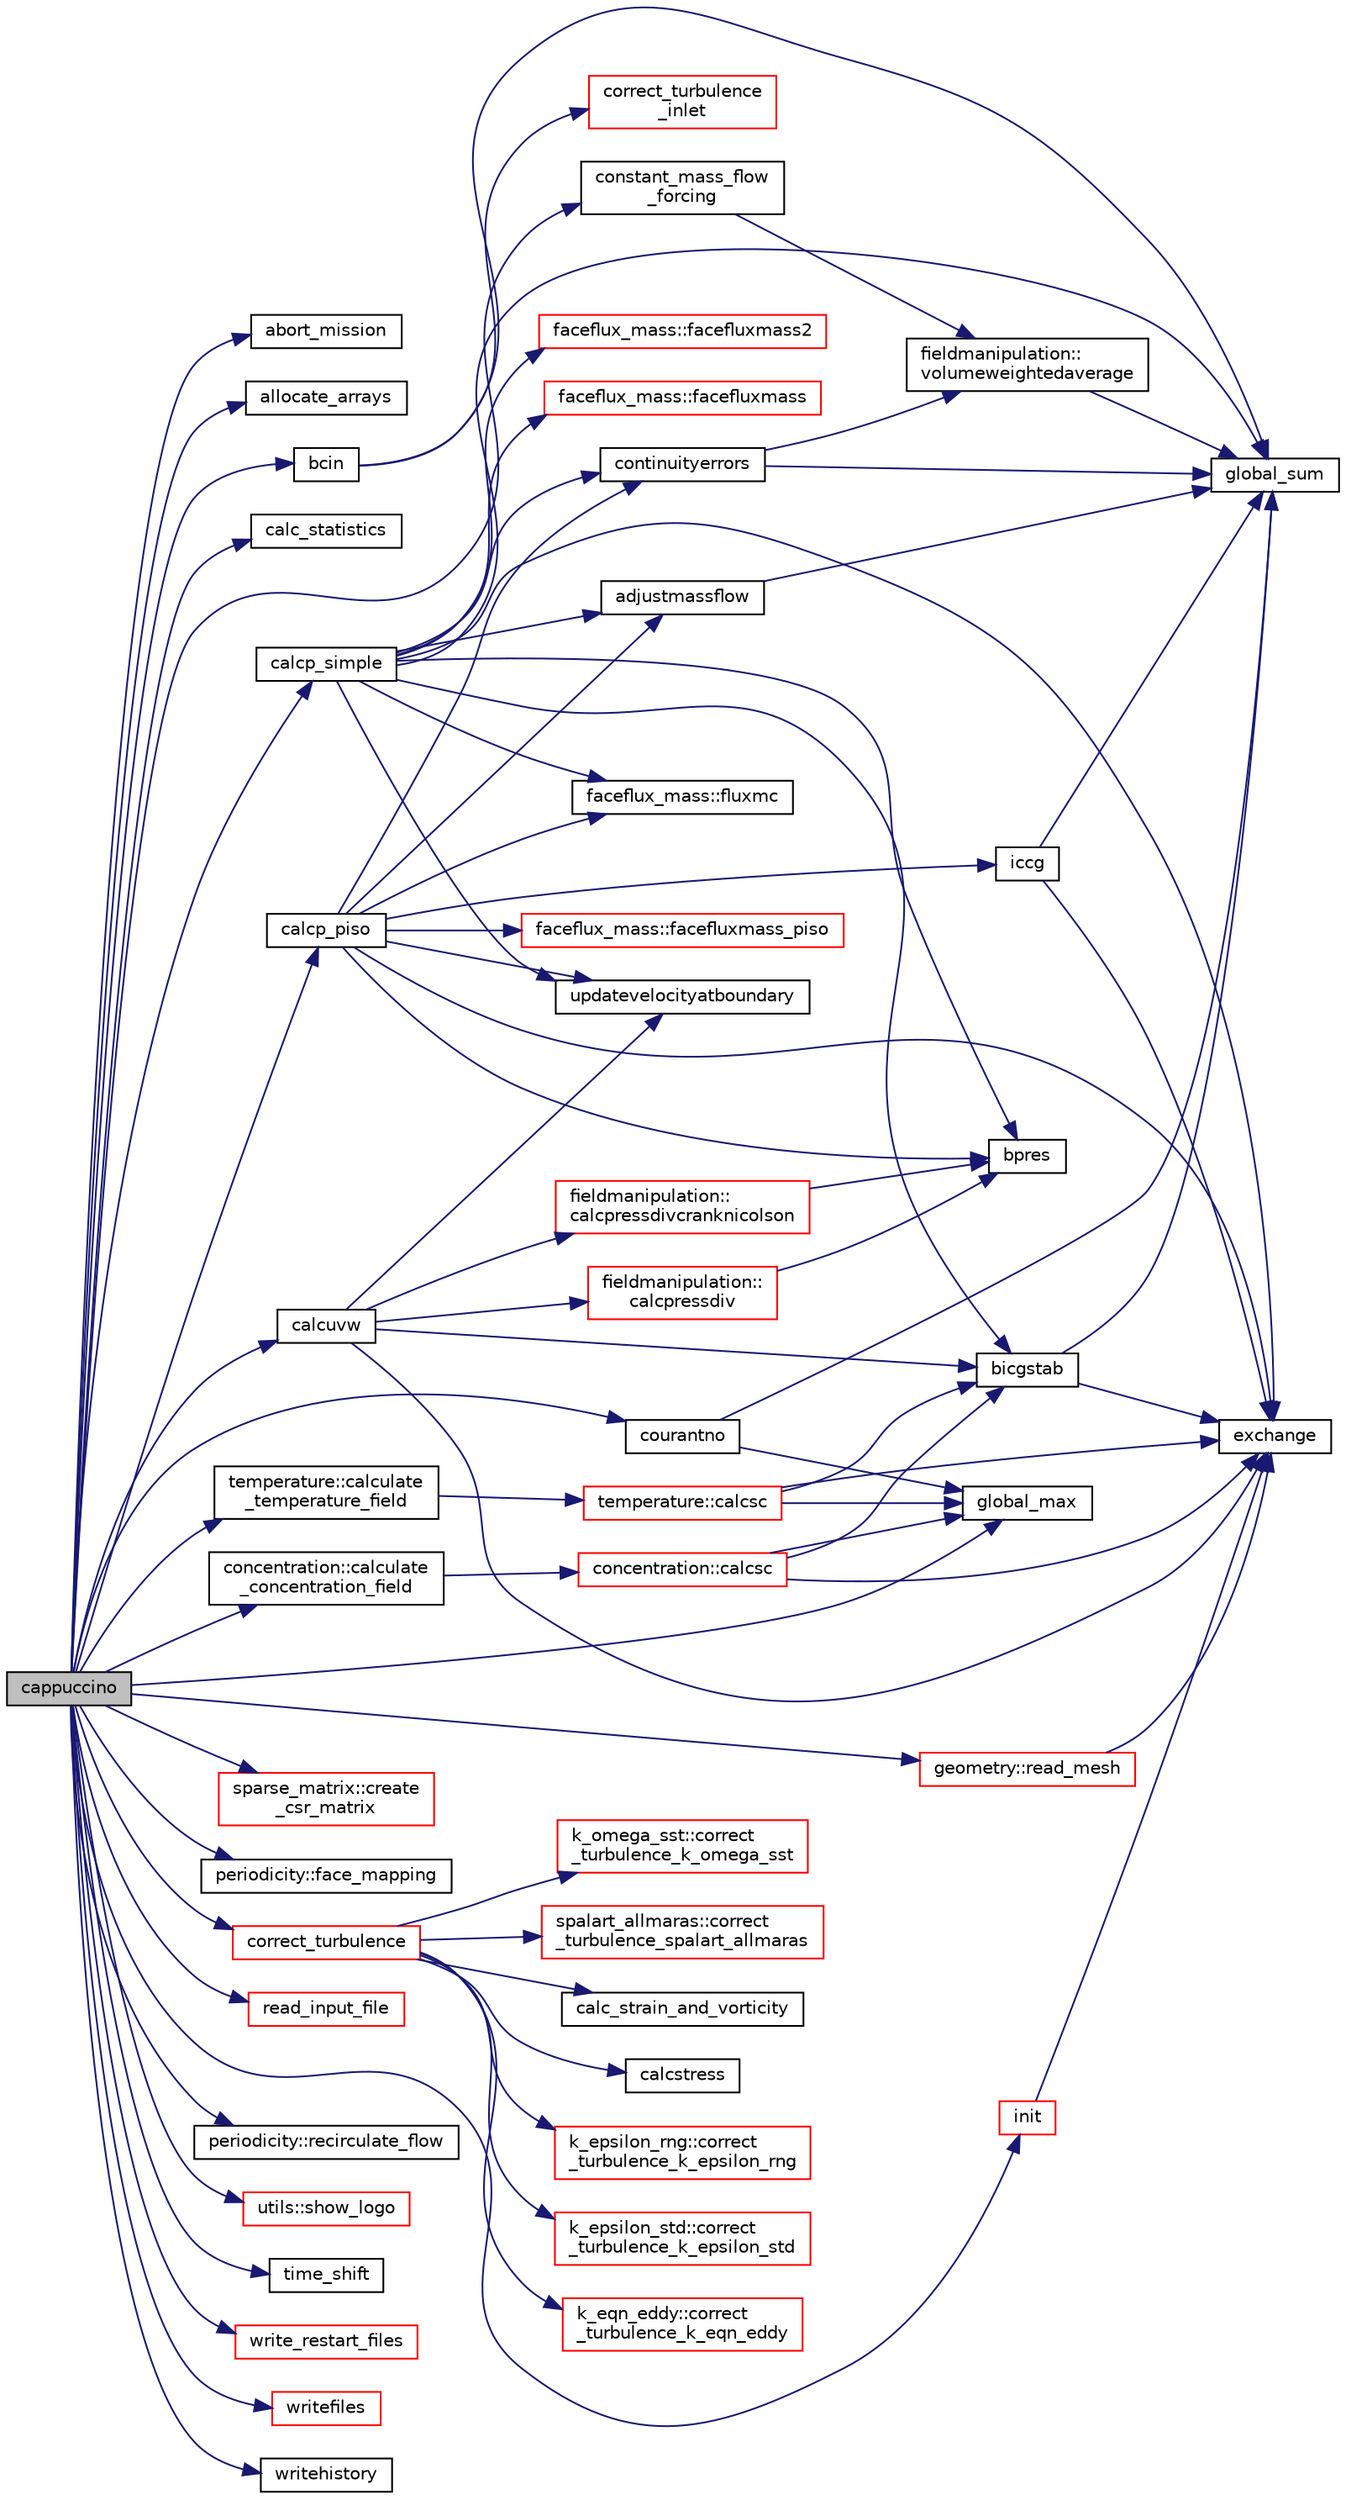 digraph "cappuccino"
{
 // LATEX_PDF_SIZE
  edge [fontname="Helvetica",fontsize="10",labelfontname="Helvetica",labelfontsize="10"];
  node [fontname="Helvetica",fontsize="10",shape=record];
  rankdir="LR";
  Node1 [label="cappuccino",height=0.2,width=0.4,color="black", fillcolor="grey75", style="filled", fontcolor="black",tooltip=" "];
  Node1 -> Node2 [color="midnightblue",fontsize="10",style="solid",fontname="Helvetica"];
  Node2 [label="abort_mission",height=0.2,width=0.4,color="black", fillcolor="white", style="filled",URL="$abort__mission__mpi_8f90.html#ad685212c582939cb154e46ca7bcd46a2",tooltip=" "];
  Node1 -> Node3 [color="midnightblue",fontsize="10",style="solid",fontname="Helvetica"];
  Node3 [label="allocate_arrays",height=0.2,width=0.4,color="black", fillcolor="white", style="filled",URL="$allocate_8f90.html#a486bae2289e6e28e652b41555030d3e6",tooltip=" "];
  Node1 -> Node4 [color="midnightblue",fontsize="10",style="solid",fontname="Helvetica"];
  Node4 [label="bcin",height=0.2,width=0.4,color="black", fillcolor="white", style="filled",URL="$bcin_8f90.html#ab684c0ecdb42e468c7e066d8ef85d416",tooltip=" "];
  Node4 -> Node5 [color="midnightblue",fontsize="10",style="solid",fontname="Helvetica"];
  Node5 [label="correct_turbulence\l_inlet",height=0.2,width=0.4,color="red", fillcolor="white", style="filled",URL="$correct__turbulence__inlet_8f90.html#ab421a436686cbfcb113a265b2f852821",tooltip=" "];
  Node4 -> Node13 [color="midnightblue",fontsize="10",style="solid",fontname="Helvetica"];
  Node13 [label="global_sum",height=0.2,width=0.4,color="black", fillcolor="white", style="filled",URL="$global__sum__mpi_8f90.html#a58e0607c82def5e112fdf461f29d2d9f",tooltip=" "];
  Node1 -> Node14 [color="midnightblue",fontsize="10",style="solid",fontname="Helvetica"];
  Node14 [label="calc_statistics",height=0.2,width=0.4,color="black", fillcolor="white", style="filled",URL="$calc__statistics_8f90.html#aae5c704c945223bca26124af907001a8",tooltip=" "];
  Node1 -> Node15 [color="midnightblue",fontsize="10",style="solid",fontname="Helvetica"];
  Node15 [label="calcp_piso",height=0.2,width=0.4,color="black", fillcolor="white", style="filled",URL="$calcp__piso_8f90.html#adb2affe2a3a042fd12b30e0d0a84f4aa",tooltip=" "];
  Node15 -> Node16 [color="midnightblue",fontsize="10",style="solid",fontname="Helvetica"];
  Node16 [label="adjustmassflow",height=0.2,width=0.4,color="black", fillcolor="white", style="filled",URL="$adjustMassFlow_8f90.html#a0134627d1dd26c494025f2b66c15a393",tooltip=" "];
  Node16 -> Node13 [color="midnightblue",fontsize="10",style="solid",fontname="Helvetica"];
  Node15 -> Node17 [color="midnightblue",fontsize="10",style="solid",fontname="Helvetica"];
  Node17 [label="bpres",height=0.2,width=0.4,color="black", fillcolor="white", style="filled",URL="$bpres_8f90.html#aee3bc6cde7646e9ea733a9b2c440e93a",tooltip=" "];
  Node15 -> Node18 [color="midnightblue",fontsize="10",style="solid",fontname="Helvetica"];
  Node18 [label="continuityerrors",height=0.2,width=0.4,color="black", fillcolor="white", style="filled",URL="$continuityErrors_8f90.html#ab3f90391ac7ad523a4231cb78ded3dc9",tooltip=" "];
  Node18 -> Node13 [color="midnightblue",fontsize="10",style="solid",fontname="Helvetica"];
  Node18 -> Node19 [color="midnightblue",fontsize="10",style="solid",fontname="Helvetica"];
  Node19 [label="fieldmanipulation::\lvolumeweightedaverage",height=0.2,width=0.4,color="black", fillcolor="white", style="filled",URL="$namespacefieldmanipulation.html#a0bdf9e1dcd8cee01d2a1f90bb96a1583",tooltip=" "];
  Node19 -> Node13 [color="midnightblue",fontsize="10",style="solid",fontname="Helvetica"];
  Node15 -> Node20 [color="midnightblue",fontsize="10",style="solid",fontname="Helvetica"];
  Node20 [label="exchange",height=0.2,width=0.4,color="black", fillcolor="white", style="filled",URL="$exchange_8f90.html#a5fc820a1936a17b779afe691729f2e84",tooltip=" "];
  Node15 -> Node21 [color="midnightblue",fontsize="10",style="solid",fontname="Helvetica"];
  Node21 [label="faceflux_mass::facefluxmass_piso",height=0.2,width=0.4,color="red", fillcolor="white", style="filled",URL="$namespacefaceflux__mass.html#ae73f110c08fa18ca7bb48808f22781a3",tooltip=" "];
  Node15 -> Node30 [color="midnightblue",fontsize="10",style="solid",fontname="Helvetica"];
  Node30 [label="faceflux_mass::fluxmc",height=0.2,width=0.4,color="black", fillcolor="white", style="filled",URL="$namespacefaceflux__mass.html#a10e4d5e3230667bd512b3dbea8eba78b",tooltip=" "];
  Node15 -> Node31 [color="midnightblue",fontsize="10",style="solid",fontname="Helvetica"];
  Node31 [label="iccg",height=0.2,width=0.4,color="black", fillcolor="white", style="filled",URL="$iccg_8f90.html#a27d08a378d93281292c1a4031223563a",tooltip=" "];
  Node31 -> Node20 [color="midnightblue",fontsize="10",style="solid",fontname="Helvetica"];
  Node31 -> Node13 [color="midnightblue",fontsize="10",style="solid",fontname="Helvetica"];
  Node15 -> Node32 [color="midnightblue",fontsize="10",style="solid",fontname="Helvetica"];
  Node32 [label="updatevelocityatboundary",height=0.2,width=0.4,color="black", fillcolor="white", style="filled",URL="$updateVelocityAtBoundary_8f90.html#a49a2c6a521b64b63f8bcc51162791ab3",tooltip=" "];
  Node1 -> Node33 [color="midnightblue",fontsize="10",style="solid",fontname="Helvetica"];
  Node33 [label="calcp_simple",height=0.2,width=0.4,color="black", fillcolor="white", style="filled",URL="$calcp__simple_8f90.html#a6ca655f5a3a3884d028dd1a2a928ec58",tooltip=" "];
  Node33 -> Node16 [color="midnightblue",fontsize="10",style="solid",fontname="Helvetica"];
  Node33 -> Node34 [color="midnightblue",fontsize="10",style="solid",fontname="Helvetica"];
  Node34 [label="bicgstab",height=0.2,width=0.4,color="black", fillcolor="white", style="filled",URL="$bicgstab_8f90.html#aced1c5bc8683ea5e84054decb03ceaf4",tooltip=" "];
  Node34 -> Node20 [color="midnightblue",fontsize="10",style="solid",fontname="Helvetica"];
  Node34 -> Node13 [color="midnightblue",fontsize="10",style="solid",fontname="Helvetica"];
  Node33 -> Node17 [color="midnightblue",fontsize="10",style="solid",fontname="Helvetica"];
  Node33 -> Node18 [color="midnightblue",fontsize="10",style="solid",fontname="Helvetica"];
  Node33 -> Node20 [color="midnightblue",fontsize="10",style="solid",fontname="Helvetica"];
  Node33 -> Node35 [color="midnightblue",fontsize="10",style="solid",fontname="Helvetica"];
  Node35 [label="faceflux_mass::facefluxmass",height=0.2,width=0.4,color="red", fillcolor="white", style="filled",URL="$namespacefaceflux__mass.html#adbb67f102fcdca57912e60bf8eaf75a4",tooltip=" "];
  Node33 -> Node36 [color="midnightblue",fontsize="10",style="solid",fontname="Helvetica"];
  Node36 [label="faceflux_mass::facefluxmass2",height=0.2,width=0.4,color="red", fillcolor="white", style="filled",URL="$namespacefaceflux__mass.html#af0a6454f25b95c4c5586c8a25b31b073",tooltip=" "];
  Node33 -> Node30 [color="midnightblue",fontsize="10",style="solid",fontname="Helvetica"];
  Node33 -> Node13 [color="midnightblue",fontsize="10",style="solid",fontname="Helvetica"];
  Node33 -> Node32 [color="midnightblue",fontsize="10",style="solid",fontname="Helvetica"];
  Node1 -> Node37 [color="midnightblue",fontsize="10",style="solid",fontname="Helvetica"];
  Node37 [label="concentration::calculate\l_concentration_field",height=0.2,width=0.4,color="black", fillcolor="white", style="filled",URL="$namespaceconcentration.html#af2d433f438fa0b1f7ced09669de3f367",tooltip=" "];
  Node37 -> Node38 [color="midnightblue",fontsize="10",style="solid",fontname="Helvetica"];
  Node38 [label="concentration::calcsc",height=0.2,width=0.4,color="red", fillcolor="white", style="filled",URL="$namespaceconcentration.html#aeaccaf796f91761fea54318665fd2910",tooltip=" "];
  Node38 -> Node34 [color="midnightblue",fontsize="10",style="solid",fontname="Helvetica"];
  Node38 -> Node20 [color="midnightblue",fontsize="10",style="solid",fontname="Helvetica"];
  Node38 -> Node39 [color="midnightblue",fontsize="10",style="solid",fontname="Helvetica"];
  Node39 [label="global_max",height=0.2,width=0.4,color="black", fillcolor="white", style="filled",URL="$global__max__mpi_8f90.html#a3969dba31b39f0efc28bf16a22bb0f63",tooltip=" "];
  Node1 -> Node41 [color="midnightblue",fontsize="10",style="solid",fontname="Helvetica"];
  Node41 [label="temperature::calculate\l_temperature_field",height=0.2,width=0.4,color="black", fillcolor="white", style="filled",URL="$namespacetemperature.html#a63a44fbd7f245c07f00df802d6dba45a",tooltip=" "];
  Node41 -> Node42 [color="midnightblue",fontsize="10",style="solid",fontname="Helvetica"];
  Node42 [label="temperature::calcsc",height=0.2,width=0.4,color="red", fillcolor="white", style="filled",URL="$namespacetemperature.html#ae699ff2a8a2717c5e768130acab477c5",tooltip=" "];
  Node42 -> Node34 [color="midnightblue",fontsize="10",style="solid",fontname="Helvetica"];
  Node42 -> Node20 [color="midnightblue",fontsize="10",style="solid",fontname="Helvetica"];
  Node42 -> Node39 [color="midnightblue",fontsize="10",style="solid",fontname="Helvetica"];
  Node1 -> Node47 [color="midnightblue",fontsize="10",style="solid",fontname="Helvetica"];
  Node47 [label="calcuvw",height=0.2,width=0.4,color="black", fillcolor="white", style="filled",URL="$calcuvw_8f90.html#a6d1c29e7792c1bc9bc6e7a756fffc207",tooltip=" "];
  Node47 -> Node34 [color="midnightblue",fontsize="10",style="solid",fontname="Helvetica"];
  Node47 -> Node48 [color="midnightblue",fontsize="10",style="solid",fontname="Helvetica"];
  Node48 [label="fieldmanipulation::\lcalcpressdiv",height=0.2,width=0.4,color="red", fillcolor="white", style="filled",URL="$namespacefieldmanipulation.html#ad3594b987621ee1b66dc23373cba6482",tooltip=" "];
  Node48 -> Node17 [color="midnightblue",fontsize="10",style="solid",fontname="Helvetica"];
  Node47 -> Node51 [color="midnightblue",fontsize="10",style="solid",fontname="Helvetica"];
  Node51 [label="fieldmanipulation::\lcalcpressdivcranknicolson",height=0.2,width=0.4,color="red", fillcolor="white", style="filled",URL="$namespacefieldmanipulation.html#ab2ca30861804cbd0c5f20a61e84a9b3a",tooltip=" "];
  Node51 -> Node17 [color="midnightblue",fontsize="10",style="solid",fontname="Helvetica"];
  Node47 -> Node20 [color="midnightblue",fontsize="10",style="solid",fontname="Helvetica"];
  Node47 -> Node32 [color="midnightblue",fontsize="10",style="solid",fontname="Helvetica"];
  Node1 -> Node52 [color="midnightblue",fontsize="10",style="solid",fontname="Helvetica"];
  Node52 [label="constant_mass_flow\l_forcing",height=0.2,width=0.4,color="black", fillcolor="white", style="filled",URL="$constant__mass__flow__forcing_8f90.html#a664c51dab4d7ca5abb54eea829ffd58f",tooltip=" "];
  Node52 -> Node19 [color="midnightblue",fontsize="10",style="solid",fontname="Helvetica"];
  Node1 -> Node53 [color="midnightblue",fontsize="10",style="solid",fontname="Helvetica"];
  Node53 [label="correct_turbulence",height=0.2,width=0.4,color="red", fillcolor="white", style="filled",URL="$correct__turbulence_8f90.html#a5b8066eaa725fea04eb340940adcbf72",tooltip=" "];
  Node53 -> Node54 [color="midnightblue",fontsize="10",style="solid",fontname="Helvetica"];
  Node54 [label="calc_strain_and_vorticity",height=0.2,width=0.4,color="black", fillcolor="white", style="filled",URL="$calc__strain__and__vorticity_8f90.html#a31743d1a0a6eda7d89feba85ea2e1f77",tooltip=" "];
  Node53 -> Node55 [color="midnightblue",fontsize="10",style="solid",fontname="Helvetica"];
  Node55 [label="calcstress",height=0.2,width=0.4,color="black", fillcolor="white", style="filled",URL="$calcstress_8f90.html#ad199fb205d3f0a6ad18967f67f992b67",tooltip=" "];
  Node53 -> Node56 [color="midnightblue",fontsize="10",style="solid",fontname="Helvetica"];
  Node56 [label="k_epsilon_rng::correct\l_turbulence_k_epsilon_rng",height=0.2,width=0.4,color="red", fillcolor="white", style="filled",URL="$namespacek__epsilon__rng.html#aead60a1e254021f3eccd9fd8a7b74352",tooltip=" "];
  Node53 -> Node60 [color="midnightblue",fontsize="10",style="solid",fontname="Helvetica"];
  Node60 [label="k_epsilon_std::correct\l_turbulence_k_epsilon_std",height=0.2,width=0.4,color="red", fillcolor="white", style="filled",URL="$namespacek__epsilon__std.html#aba071419bae84ce7a551ad2786481333",tooltip=" "];
  Node53 -> Node63 [color="midnightblue",fontsize="10",style="solid",fontname="Helvetica"];
  Node63 [label="k_eqn_eddy::correct\l_turbulence_k_eqn_eddy",height=0.2,width=0.4,color="red", fillcolor="white", style="filled",URL="$namespacek__eqn__eddy.html#a3f14479c8d34070706c89a9438de6ac1",tooltip=" "];
  Node53 -> Node66 [color="midnightblue",fontsize="10",style="solid",fontname="Helvetica"];
  Node66 [label="k_omega_sst::correct\l_turbulence_k_omega_sst",height=0.2,width=0.4,color="red", fillcolor="white", style="filled",URL="$namespacek__omega__sst.html#ada04287ba03e5bcd1e2513c5a1fb6f42",tooltip=" "];
  Node53 -> Node69 [color="midnightblue",fontsize="10",style="solid",fontname="Helvetica"];
  Node69 [label="spalart_allmaras::correct\l_turbulence_spalart_allmaras",height=0.2,width=0.4,color="red", fillcolor="white", style="filled",URL="$namespacespalart__allmaras.html#a60efb0f127370a55bbf0178d68f30683",tooltip=" "];
  Node1 -> Node74 [color="midnightblue",fontsize="10",style="solid",fontname="Helvetica"];
  Node74 [label="courantno",height=0.2,width=0.4,color="black", fillcolor="white", style="filled",URL="$CourantNo_8f90.html#a06d9030b99ab73c47995c5b0a5a5b79b",tooltip=" "];
  Node74 -> Node39 [color="midnightblue",fontsize="10",style="solid",fontname="Helvetica"];
  Node74 -> Node13 [color="midnightblue",fontsize="10",style="solid",fontname="Helvetica"];
  Node1 -> Node75 [color="midnightblue",fontsize="10",style="solid",fontname="Helvetica"];
  Node75 [label="sparse_matrix::create\l_csr_matrix",height=0.2,width=0.4,color="red", fillcolor="white", style="filled",URL="$namespacesparse__matrix.html#ad7c261827cd94d181f79e93a6cab4fc3",tooltip=" "];
  Node1 -> Node83 [color="midnightblue",fontsize="10",style="solid",fontname="Helvetica"];
  Node83 [label="periodicity::face_mapping",height=0.2,width=0.4,color="black", fillcolor="white", style="filled",URL="$namespaceperiodicity.html#a64b9d63c39df343a5fd63b944f299f33",tooltip=" "];
  Node1 -> Node39 [color="midnightblue",fontsize="10",style="solid",fontname="Helvetica"];
  Node1 -> Node84 [color="midnightblue",fontsize="10",style="solid",fontname="Helvetica"];
  Node84 [label="init",height=0.2,width=0.4,color="red", fillcolor="white", style="filled",URL="$init_8f90.html#a1b4c125e76b4beacaacb5d117d9b7e95",tooltip=" "];
  Node84 -> Node20 [color="midnightblue",fontsize="10",style="solid",fontname="Helvetica"];
  Node1 -> Node104 [color="midnightblue",fontsize="10",style="solid",fontname="Helvetica"];
  Node104 [label="read_input_file",height=0.2,width=0.4,color="red", fillcolor="white", style="filled",URL="$read__input_8f90.html#aed9d28c7f7cbf52ff0fb7adf81a3eaa0",tooltip=" "];
  Node1 -> Node105 [color="midnightblue",fontsize="10",style="solid",fontname="Helvetica"];
  Node105 [label="geometry::read_mesh",height=0.2,width=0.4,color="red", fillcolor="white", style="filled",URL="$namespacegeometry.html#a6f11cfdf3b8f94b5dda77b3330f6428c",tooltip=" "];
  Node105 -> Node20 [color="midnightblue",fontsize="10",style="solid",fontname="Helvetica"];
  Node1 -> Node112 [color="midnightblue",fontsize="10",style="solid",fontname="Helvetica"];
  Node112 [label="periodicity::recirculate_flow",height=0.2,width=0.4,color="black", fillcolor="white", style="filled",URL="$namespaceperiodicity.html#a74e6e2cfe2d88f806717198b661a8c2b",tooltip=" "];
  Node1 -> Node113 [color="midnightblue",fontsize="10",style="solid",fontname="Helvetica"];
  Node113 [label="utils::show_logo",height=0.2,width=0.4,color="red", fillcolor="white", style="filled",URL="$namespaceutils.html#aa2b73136c7bb22d03472ef1b10438d0e",tooltip=" "];
  Node1 -> Node115 [color="midnightblue",fontsize="10",style="solid",fontname="Helvetica"];
  Node115 [label="time_shift",height=0.2,width=0.4,color="black", fillcolor="white", style="filled",URL="$time__shift_8f90.html#a471a5476815cf546d38f8540a708eaae",tooltip=" "];
  Node1 -> Node116 [color="midnightblue",fontsize="10",style="solid",fontname="Helvetica"];
  Node116 [label="write_restart_files",height=0.2,width=0.4,color="red", fillcolor="white", style="filled",URL="$write__restart__files_8f90.html#a4a6f03f0e8e533b89d4227ea3e681f3a",tooltip=" "];
  Node1 -> Node117 [color="midnightblue",fontsize="10",style="solid",fontname="Helvetica"];
  Node117 [label="writefiles",height=0.2,width=0.4,color="red", fillcolor="white", style="filled",URL="$writefiles_8f90.html#a4526c5a4d624b99c9f686cc3c1e45d0b",tooltip=" "];
  Node1 -> Node122 [color="midnightblue",fontsize="10",style="solid",fontname="Helvetica"];
  Node122 [label="writehistory",height=0.2,width=0.4,color="black", fillcolor="white", style="filled",URL="$writehistory_8f90.html#a530945ba0f2f5a4a498aea01b9d9f6dd",tooltip=" "];
}
